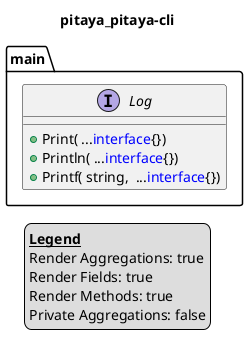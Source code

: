@startuml
title pitaya_pitaya-cli
legend
<u><b>Legend</b></u>
Render Aggregations: true
Render Fields: true
Render Methods: true
Private Aggregations: false
end legend
namespace main {
    interface Log  {
        + Print( ...<font color=blue>interface</font>{}) 
        + Println( ...<font color=blue>interface</font>{}) 
        + Printf( string,  ...<font color=blue>interface</font>{}) 

    }
}



@enduml
